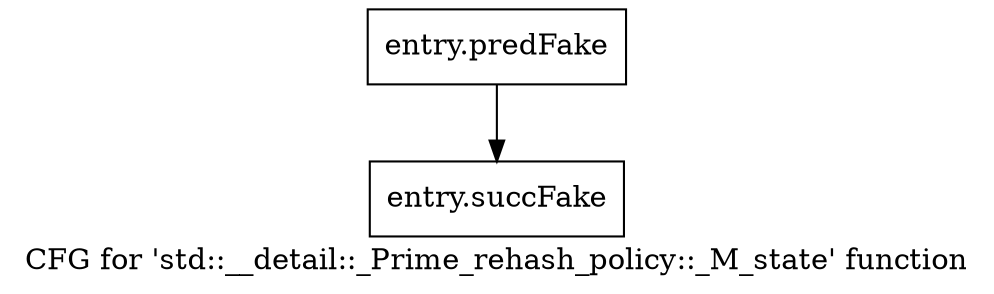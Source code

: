 digraph "CFG for 'std::__detail::_Prime_rehash_policy::_M_state' function" {
	label="CFG for 'std::__detail::_Prime_rehash_policy::_M_state' function";

	Node0x42f01d0 [shape=record,filename="",linenumber="",label="{entry.predFake}"];
	Node0x42f01d0 -> Node0x41bea40[ callList="" memoryops="" filename="/tools/Xilinx/Vitis_HLS/2022.1/tps/lnx64/gcc-8.3.0/lib/gcc/x86_64-pc-linux-gnu/8.3.0/../../../../include/c++/8.3.0/bits/hashtable_policy.h" execusionnum="6"];
	Node0x41bea40 [shape=record,filename="/tools/Xilinx/Vitis_HLS/2022.1/tps/lnx64/gcc-8.3.0/lib/gcc/x86_64-pc-linux-gnu/8.3.0/../../../../include/c++/8.3.0/bits/hashtable_policy.h",linenumber="478",label="{entry.succFake}"];
}
